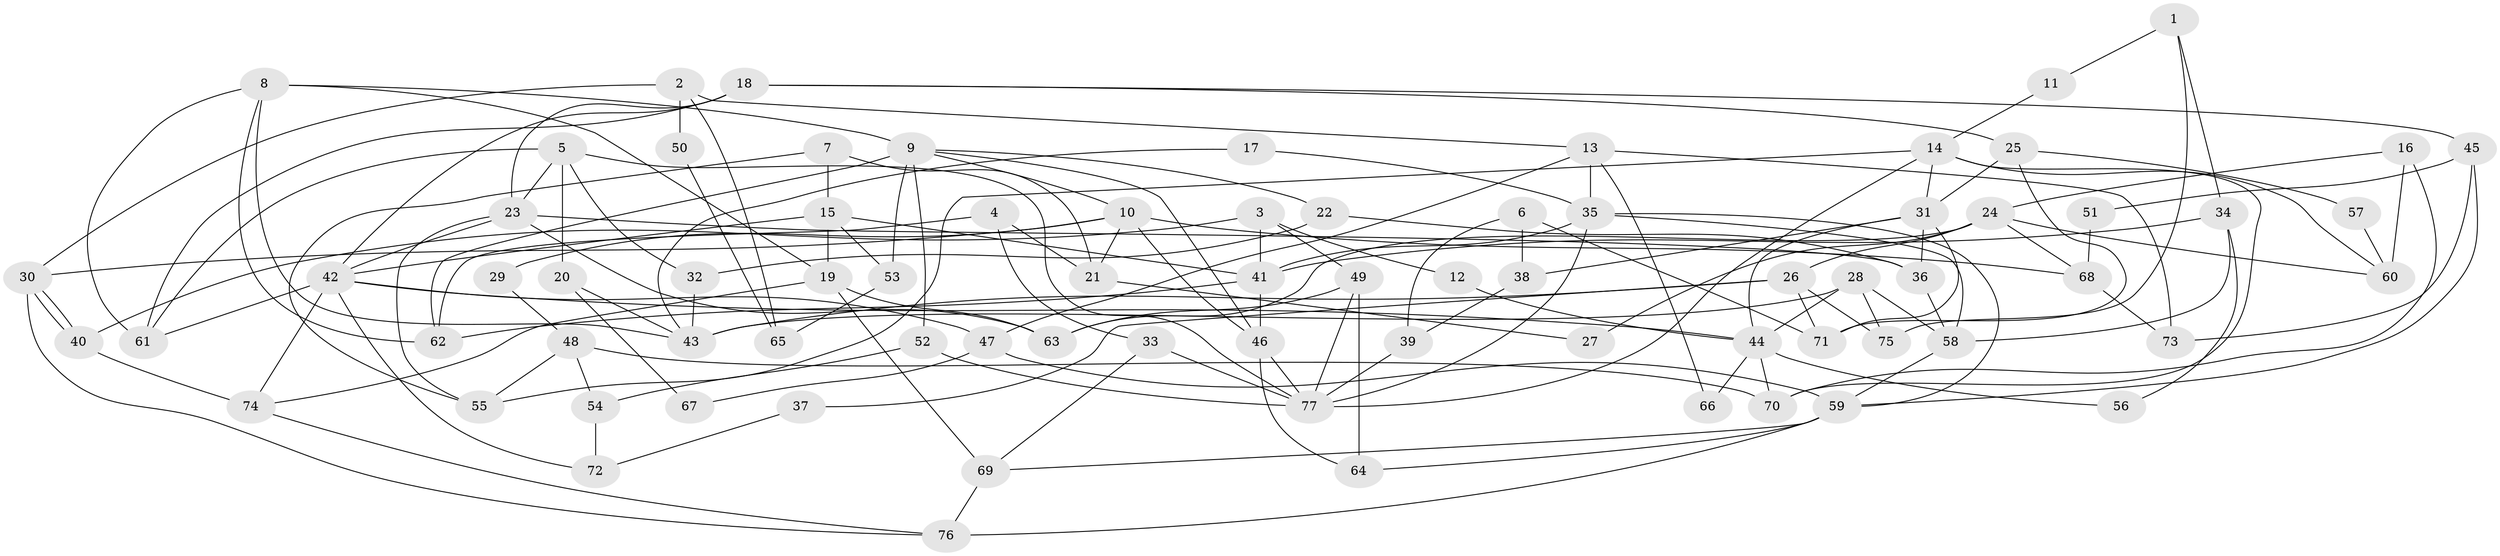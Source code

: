 // coarse degree distribution, {3: 0.19148936170212766, 7: 0.10638297872340426, 5: 0.1702127659574468, 4: 0.10638297872340426, 9: 0.0851063829787234, 8: 0.10638297872340426, 6: 0.0851063829787234, 2: 0.14893617021276595}
// Generated by graph-tools (version 1.1) at 2025/41/03/06/25 10:41:53]
// undirected, 77 vertices, 154 edges
graph export_dot {
graph [start="1"]
  node [color=gray90,style=filled];
  1;
  2;
  3;
  4;
  5;
  6;
  7;
  8;
  9;
  10;
  11;
  12;
  13;
  14;
  15;
  16;
  17;
  18;
  19;
  20;
  21;
  22;
  23;
  24;
  25;
  26;
  27;
  28;
  29;
  30;
  31;
  32;
  33;
  34;
  35;
  36;
  37;
  38;
  39;
  40;
  41;
  42;
  43;
  44;
  45;
  46;
  47;
  48;
  49;
  50;
  51;
  52;
  53;
  54;
  55;
  56;
  57;
  58;
  59;
  60;
  61;
  62;
  63;
  64;
  65;
  66;
  67;
  68;
  69;
  70;
  71;
  72;
  73;
  74;
  75;
  76;
  77;
  1 -- 75;
  1 -- 34;
  1 -- 11;
  2 -- 30;
  2 -- 13;
  2 -- 50;
  2 -- 65;
  3 -- 41;
  3 -- 49;
  3 -- 12;
  3 -- 40;
  4 -- 33;
  4 -- 62;
  4 -- 21;
  5 -- 77;
  5 -- 61;
  5 -- 20;
  5 -- 23;
  5 -- 32;
  6 -- 39;
  6 -- 71;
  6 -- 38;
  7 -- 15;
  7 -- 21;
  7 -- 55;
  8 -- 9;
  8 -- 19;
  8 -- 43;
  8 -- 61;
  8 -- 62;
  9 -- 22;
  9 -- 62;
  9 -- 10;
  9 -- 46;
  9 -- 52;
  9 -- 53;
  10 -- 30;
  10 -- 21;
  10 -- 29;
  10 -- 46;
  10 -- 68;
  11 -- 14;
  12 -- 44;
  13 -- 47;
  13 -- 73;
  13 -- 35;
  13 -- 66;
  14 -- 77;
  14 -- 55;
  14 -- 31;
  14 -- 60;
  14 -- 70;
  15 -- 19;
  15 -- 42;
  15 -- 41;
  15 -- 53;
  16 -- 60;
  16 -- 70;
  16 -- 24;
  17 -- 35;
  17 -- 43;
  18 -- 42;
  18 -- 25;
  18 -- 23;
  18 -- 45;
  18 -- 61;
  19 -- 63;
  19 -- 74;
  19 -- 69;
  20 -- 43;
  20 -- 67;
  21 -- 27;
  22 -- 36;
  22 -- 32;
  23 -- 36;
  23 -- 42;
  23 -- 55;
  23 -- 63;
  24 -- 63;
  24 -- 26;
  24 -- 27;
  24 -- 60;
  24 -- 68;
  25 -- 31;
  25 -- 71;
  25 -- 57;
  26 -- 43;
  26 -- 37;
  26 -- 71;
  26 -- 75;
  28 -- 44;
  28 -- 58;
  28 -- 43;
  28 -- 75;
  29 -- 48;
  30 -- 40;
  30 -- 40;
  30 -- 76;
  31 -- 36;
  31 -- 38;
  31 -- 44;
  31 -- 71;
  32 -- 43;
  33 -- 77;
  33 -- 69;
  34 -- 41;
  34 -- 58;
  34 -- 56;
  35 -- 41;
  35 -- 58;
  35 -- 59;
  35 -- 77;
  36 -- 58;
  37 -- 72;
  38 -- 39;
  39 -- 77;
  40 -- 74;
  41 -- 46;
  41 -- 62;
  42 -- 61;
  42 -- 44;
  42 -- 47;
  42 -- 72;
  42 -- 74;
  44 -- 56;
  44 -- 66;
  44 -- 70;
  45 -- 59;
  45 -- 51;
  45 -- 73;
  46 -- 64;
  46 -- 77;
  47 -- 59;
  47 -- 67;
  48 -- 70;
  48 -- 55;
  48 -- 54;
  49 -- 64;
  49 -- 77;
  49 -- 63;
  50 -- 65;
  51 -- 68;
  52 -- 77;
  52 -- 54;
  53 -- 65;
  54 -- 72;
  57 -- 60;
  58 -- 59;
  59 -- 69;
  59 -- 64;
  59 -- 76;
  68 -- 73;
  69 -- 76;
  74 -- 76;
}
